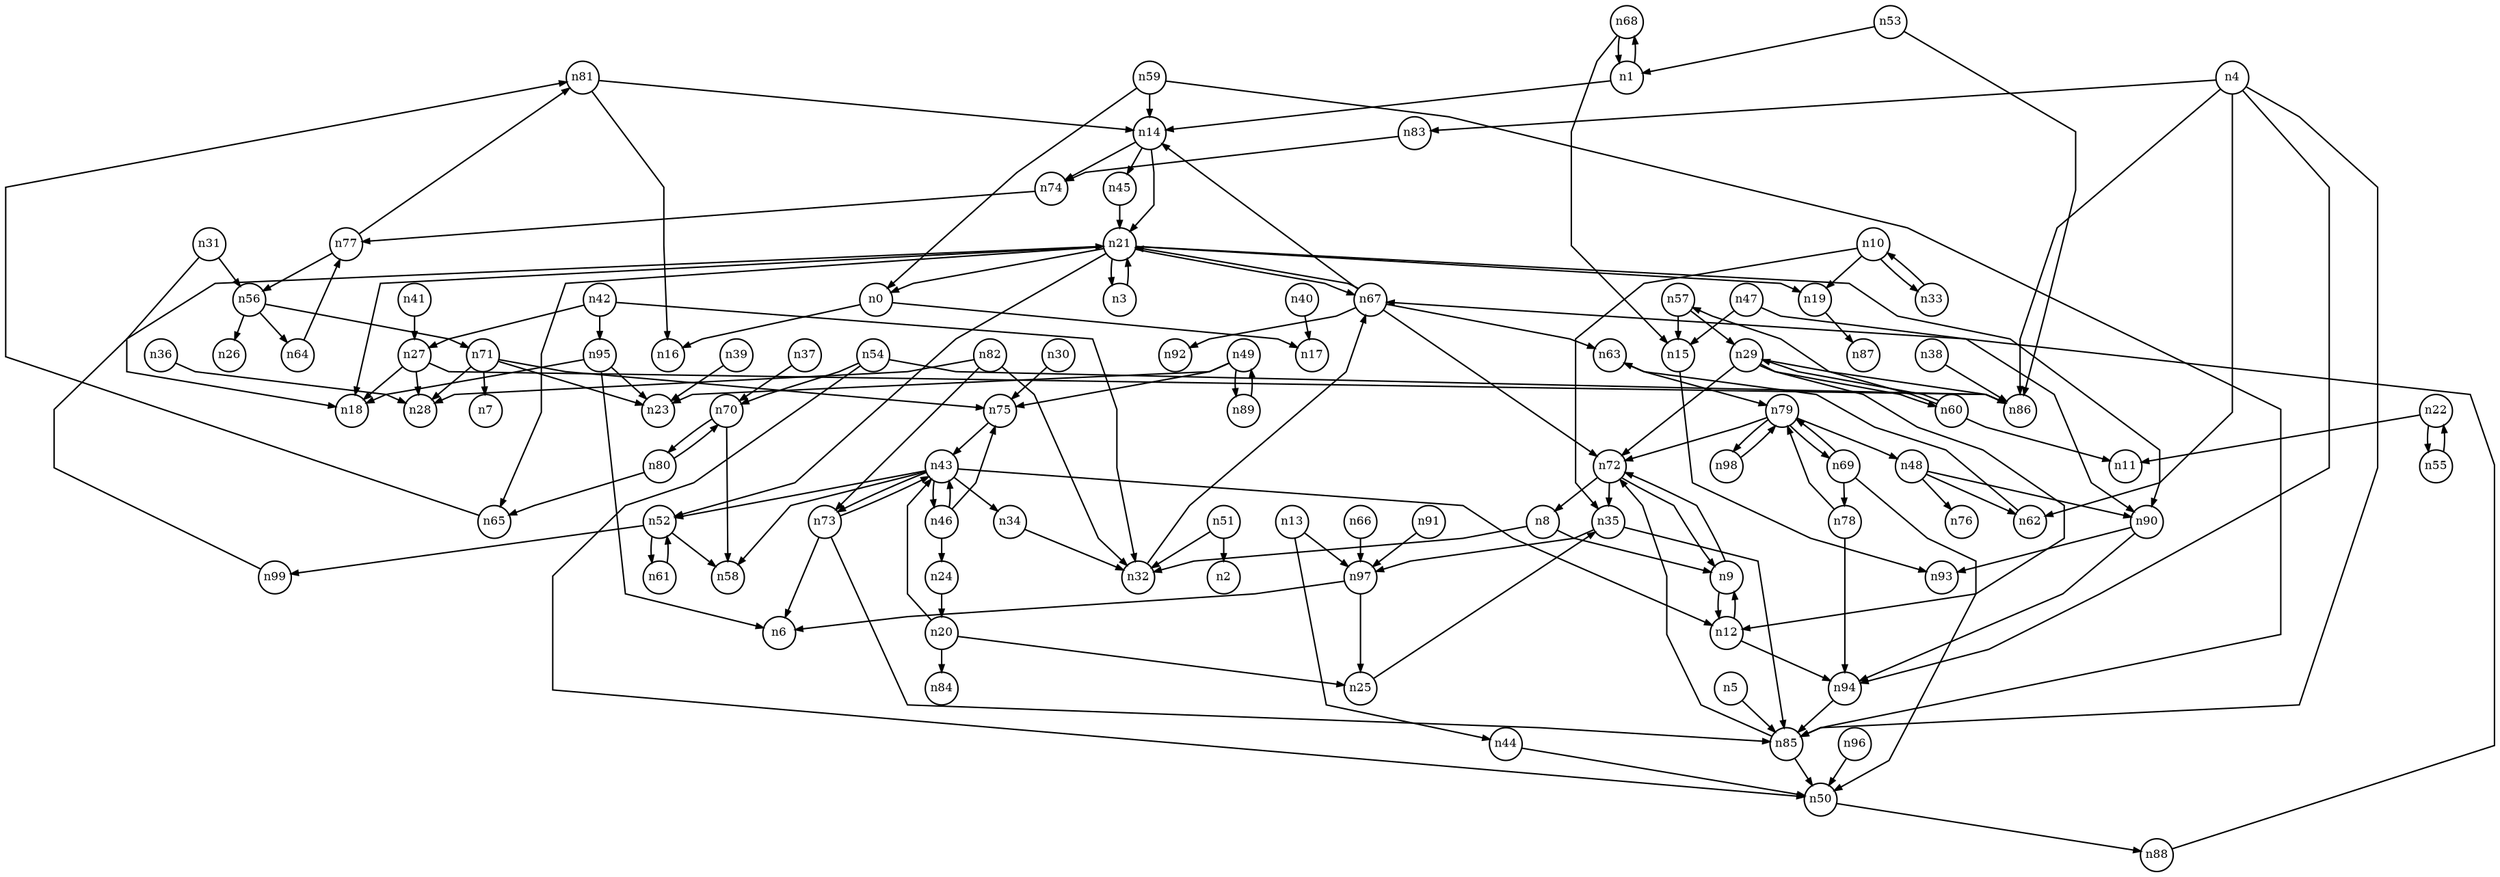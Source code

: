 digraph G{
splines=polyline;
ranksep=0.22;
nodesep=0.22;
nodesize=0.32;
fontsize=8
edge [arrowsize=0.5]
node [fontsize=8 shape=circle width=0.32 fixedsize=shape];

n0 -> n16
n0 -> n17
n14 -> n45
n14 -> n74
n14 -> n21
n1 -> n14
n1 -> n68
n68 -> n15
n68 -> n1
n62 -> n63
n4 -> n62
n4 -> n83
n4 -> n85
n4 -> n86
n4 -> n94
n83 -> n74
n85 -> n50
n85 -> n72
n94 -> n85
n5 -> n85
n32 -> n67
n8 -> n32
n8 -> n9
n72 -> n8
n72 -> n35
n72 -> n9
n9 -> n72
n9 -> n12
n19 -> n87
n10 -> n19
n10 -> n33
n10 -> n35
n33 -> n10
n35 -> n85
n35 -> n97
n12 -> n9
n12 -> n94
n44 -> n50
n13 -> n44
n13 -> n97
n97 -> n6
n97 -> n25
n45 -> n21
n74 -> n77
n15 -> n93
n25 -> n35
n20 -> n25
n20 -> n84
n20 -> n43
n21 -> n0
n21 -> n3
n21 -> n18
n21 -> n19
n21 -> n52
n21 -> n65
n21 -> n67
n21 -> n90
n3 -> n21
n52 -> n58
n52 -> n99
n52 -> n61
n65 -> n81
n67 -> n14
n67 -> n63
n67 -> n72
n67 -> n92
n67 -> n21
n90 -> n93
n90 -> n94
n22 -> n11
n22 -> n55
n24 -> n20
n27 -> n18
n27 -> n28
n27 -> n86
n29 -> n12
n29 -> n60
n29 -> n72
n29 -> n86
n60 -> n11
n60 -> n57
n60 -> n29
n75 -> n43
n30 -> n75
n31 -> n18
n31 -> n56
n56 -> n26
n56 -> n64
n56 -> n71
n34 -> n32
n36 -> n28
n70 -> n58
n70 -> n80
n37 -> n70
n38 -> n86
n39 -> n23
n40 -> n17
n41 -> n27
n42 -> n27
n42 -> n32
n42 -> n95
n95 -> n6
n95 -> n18
n95 -> n23
n43 -> n12
n43 -> n34
n43 -> n46
n43 -> n52
n43 -> n58
n43 -> n73
n46 -> n24
n46 -> n75
n46 -> n43
n73 -> n6
n73 -> n85
n73 -> n43
n50 -> n88
n47 -> n15
n47 -> n90
n48 -> n62
n48 -> n76
n48 -> n90
n49 -> n23
n49 -> n75
n49 -> n89
n89 -> n49
n88 -> n67
n51 -> n2
n51 -> n32
n99 -> n21
n53 -> n1
n53 -> n86
n54 -> n50
n54 -> n70
n54 -> n86
n55 -> n22
n64 -> n77
n71 -> n7
n71 -> n23
n71 -> n28
n71 -> n75
n57 -> n15
n57 -> n29
n59 -> n0
n59 -> n14
n59 -> n85
n61 -> n52
n63 -> n79
n81 -> n14
n81 -> n16
n66 -> n97
n69 -> n50
n69 -> n78
n69 -> n79
n78 -> n94
n78 -> n79
n77 -> n56
n77 -> n81
n79 -> n48
n79 -> n69
n79 -> n72
n79 -> n98
n98 -> n79
n80 -> n65
n80 -> n70
n82 -> n28
n82 -> n32
n82 -> n73
n91 -> n97
n96 -> n50
}
